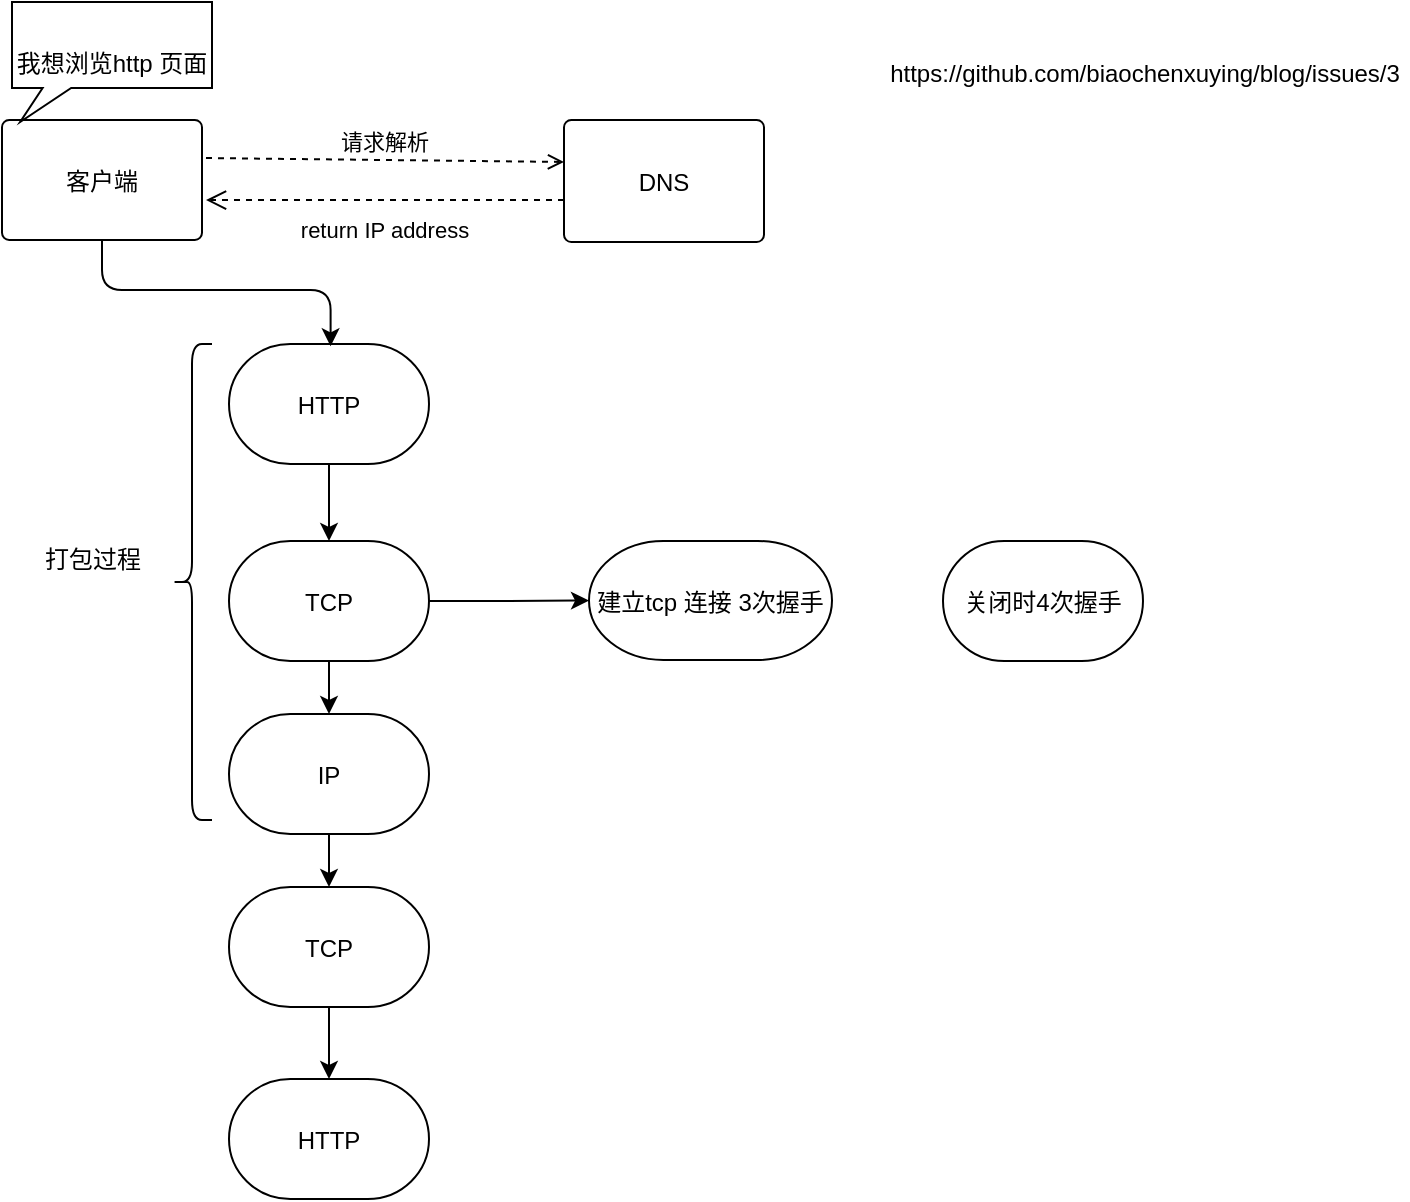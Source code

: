 <mxfile version="14.3.1" type="github"><diagram id="ROmT1hobPe0yjNG3WuNW" name="Page-1"><mxGraphModel dx="1422" dy="762" grid="1" gridSize="10" guides="1" tooltips="1" connect="1" arrows="1" fold="1" page="1" pageScale="1" pageWidth="1169" pageHeight="826" background="#ffffff" math="0" shadow="0"><root><mxCell id="0"/><mxCell id="1" parent="0"/><UserObject label="DNS" link="https://juejin.cn/post/6844903922084085773" id="Dd6mJaHPMbSLODWBhxCd-61"><mxCell style="shape=mxgraph.flowchart.process;" parent="1" vertex="1"><mxGeometry x="396" y="100" width="100" height="61" as="geometry"/></mxCell></UserObject><mxCell id="Dd6mJaHPMbSLODWBhxCd-62" value="客户端" style="shape=mxgraph.flowchart.process;" parent="1" vertex="1"><mxGeometry x="115" y="100" width="100" height="60" as="geometry"/></mxCell><mxCell id="Dd6mJaHPMbSLODWBhxCd-63" value="return IP address" style="html=1;verticalAlign=bottom;endArrow=open;dashed=1;endSize=8;entryX=1.02;entryY=0.667;entryDx=0;entryDy=0;entryPerimeter=0;exitX=0;exitY=0.656;exitDx=0;exitDy=0;exitPerimeter=0;" parent="1" source="Dd6mJaHPMbSLODWBhxCd-61" target="Dd6mJaHPMbSLODWBhxCd-62" edge="1"><mxGeometry x="0.008" y="24" relative="1" as="geometry"><mxPoint x="291" y="152" as="sourcePoint"/><mxPoint x="211" y="152" as="targetPoint"/><mxPoint as="offset"/></mxGeometry></mxCell><mxCell id="Dd6mJaHPMbSLODWBhxCd-64" value="请求解析" style="html=1;verticalAlign=bottom;endArrow=open;dashed=1;endFill=0;exitX=1.02;exitY=0.317;exitDx=0;exitDy=0;exitPerimeter=0;entryX=0;entryY=0.344;entryDx=0;entryDy=0;entryPerimeter=0;" parent="1" source="Dd6mJaHPMbSLODWBhxCd-62" target="Dd6mJaHPMbSLODWBhxCd-61" edge="1"><mxGeometry width="80" relative="1" as="geometry"><mxPoint x="211" y="130.309" as="sourcePoint"/><mxPoint x="293" y="118.517" as="targetPoint"/></mxGeometry></mxCell><mxCell id="Dd6mJaHPMbSLODWBhxCd-65" value="我想浏览http 页面" style="shape=mxgraph.basic.rectangular_callout;" parent="1" vertex="1"><mxGeometry x="120" y="41" width="100" height="60" as="geometry"/></mxCell><mxCell id="Dd6mJaHPMbSLODWBhxCd-66" value="" style="edgeStyle=orthogonalEdgeStyle;rounded=0;orthogonalLoop=1;jettySize=auto;html=1;" parent="1" source="Dd6mJaHPMbSLODWBhxCd-67" target="Dd6mJaHPMbSLODWBhxCd-70" edge="1"><mxGeometry relative="1" as="geometry"/></mxCell><mxCell id="Dd6mJaHPMbSLODWBhxCd-67" value="HTTP" style="shape=mxgraph.flowchart.terminator;" parent="1" vertex="1"><mxGeometry x="228.5" y="212" width="100" height="60" as="geometry"/></mxCell><mxCell id="Dd6mJaHPMbSLODWBhxCd-68" value="" style="edgeStyle=orthogonalEdgeStyle;rounded=0;orthogonalLoop=1;jettySize=auto;html=1;" parent="1" source="Dd6mJaHPMbSLODWBhxCd-70" target="Dd6mJaHPMbSLODWBhxCd-73" edge="1"><mxGeometry relative="1" as="geometry"/></mxCell><mxCell id="Dd6mJaHPMbSLODWBhxCd-69" value="" style="edgeStyle=orthogonalEdgeStyle;rounded=0;orthogonalLoop=1;jettySize=auto;html=1;" parent="1" source="Dd6mJaHPMbSLODWBhxCd-70" target="Dd6mJaHPMbSLODWBhxCd-71" edge="1"><mxGeometry relative="1" as="geometry"/></mxCell><mxCell id="Dd6mJaHPMbSLODWBhxCd-70" value="TCP" style="shape=mxgraph.flowchart.terminator;" parent="1" vertex="1"><mxGeometry x="228.5" y="310.5" width="100" height="60" as="geometry"/></mxCell><mxCell id="Dd6mJaHPMbSLODWBhxCd-71" value="建立tcp 连接 3次握手" style="shape=mxgraph.flowchart.terminator;" parent="1" vertex="1"><mxGeometry x="408.5" y="310.5" width="121.5" height="59.5" as="geometry"/></mxCell><mxCell id="Dd6mJaHPMbSLODWBhxCd-72" value="" style="edgeStyle=orthogonalEdgeStyle;rounded=0;orthogonalLoop=1;jettySize=auto;html=1;" parent="1" source="Dd6mJaHPMbSLODWBhxCd-73" target="Dd6mJaHPMbSLODWBhxCd-75" edge="1"><mxGeometry relative="1" as="geometry"/></mxCell><mxCell id="Dd6mJaHPMbSLODWBhxCd-73" value="IP" style="shape=mxgraph.flowchart.terminator;" parent="1" vertex="1"><mxGeometry x="228.5" y="397" width="100" height="60" as="geometry"/></mxCell><mxCell id="Dd6mJaHPMbSLODWBhxCd-74" value="" style="edgeStyle=orthogonalEdgeStyle;rounded=0;orthogonalLoop=1;jettySize=auto;html=1;" parent="1" source="Dd6mJaHPMbSLODWBhxCd-75" target="Dd6mJaHPMbSLODWBhxCd-76" edge="1"><mxGeometry relative="1" as="geometry"/></mxCell><mxCell id="Dd6mJaHPMbSLODWBhxCd-75" value="TCP" style="shape=mxgraph.flowchart.terminator;" parent="1" vertex="1"><mxGeometry x="228.5" y="483.5" width="100" height="60" as="geometry"/></mxCell><mxCell id="Dd6mJaHPMbSLODWBhxCd-76" value="HTTP" style="shape=mxgraph.flowchart.terminator;" parent="1" vertex="1"><mxGeometry x="228.5" y="579.5" width="100" height="60" as="geometry"/></mxCell><mxCell id="Dd6mJaHPMbSLODWBhxCd-77" value="" style="edgeStyle=segmentEdgeStyle;endArrow=classic;html=1;entryX=0.508;entryY=0.019;entryDx=0;entryDy=0;entryPerimeter=0;" parent="1" source="Dd6mJaHPMbSLODWBhxCd-62" target="Dd6mJaHPMbSLODWBhxCd-67" edge="1"><mxGeometry width="50" height="50" relative="1" as="geometry"><mxPoint x="140" y="230.5" as="sourcePoint"/><mxPoint x="190" y="180.5" as="targetPoint"/><Array as="points"><mxPoint x="165" y="185"/><mxPoint x="279" y="185"/></Array></mxGeometry></mxCell><UserObject label="https://github.com/biaochenxuying/blog/issues/3" link="https://github.com/biaochenxuying/blog/issues/3" id="Dd6mJaHPMbSLODWBhxCd-78"><mxCell style="text;html=1;align=center;verticalAlign=middle;resizable=0;points=[];autosize=1;" parent="1" vertex="1"><mxGeometry x="553" y="68" width="265" height="18" as="geometry"/></mxCell></UserObject><mxCell id="Dd6mJaHPMbSLODWBhxCd-79" value="关闭时4次握手" style="shape=mxgraph.flowchart.terminator;" parent="1" vertex="1"><mxGeometry x="585.5" y="310.5" width="100" height="60" as="geometry"/></mxCell><mxCell id="KGKXehfLcB3z-_n-FjmV-1" value="" style="shape=curlyBracket;whiteSpace=wrap;html=1;rounded=1;" vertex="1" parent="1"><mxGeometry x="200" y="212" width="20" height="238" as="geometry"/></mxCell><mxCell id="KGKXehfLcB3z-_n-FjmV-3" value="打包过程" style="text;html=1;align=center;verticalAlign=middle;resizable=0;points=[];autosize=1;" vertex="1" parent="1"><mxGeometry x="130" y="310" width="60" height="20" as="geometry"/></mxCell></root></mxGraphModel></diagram></mxfile>
